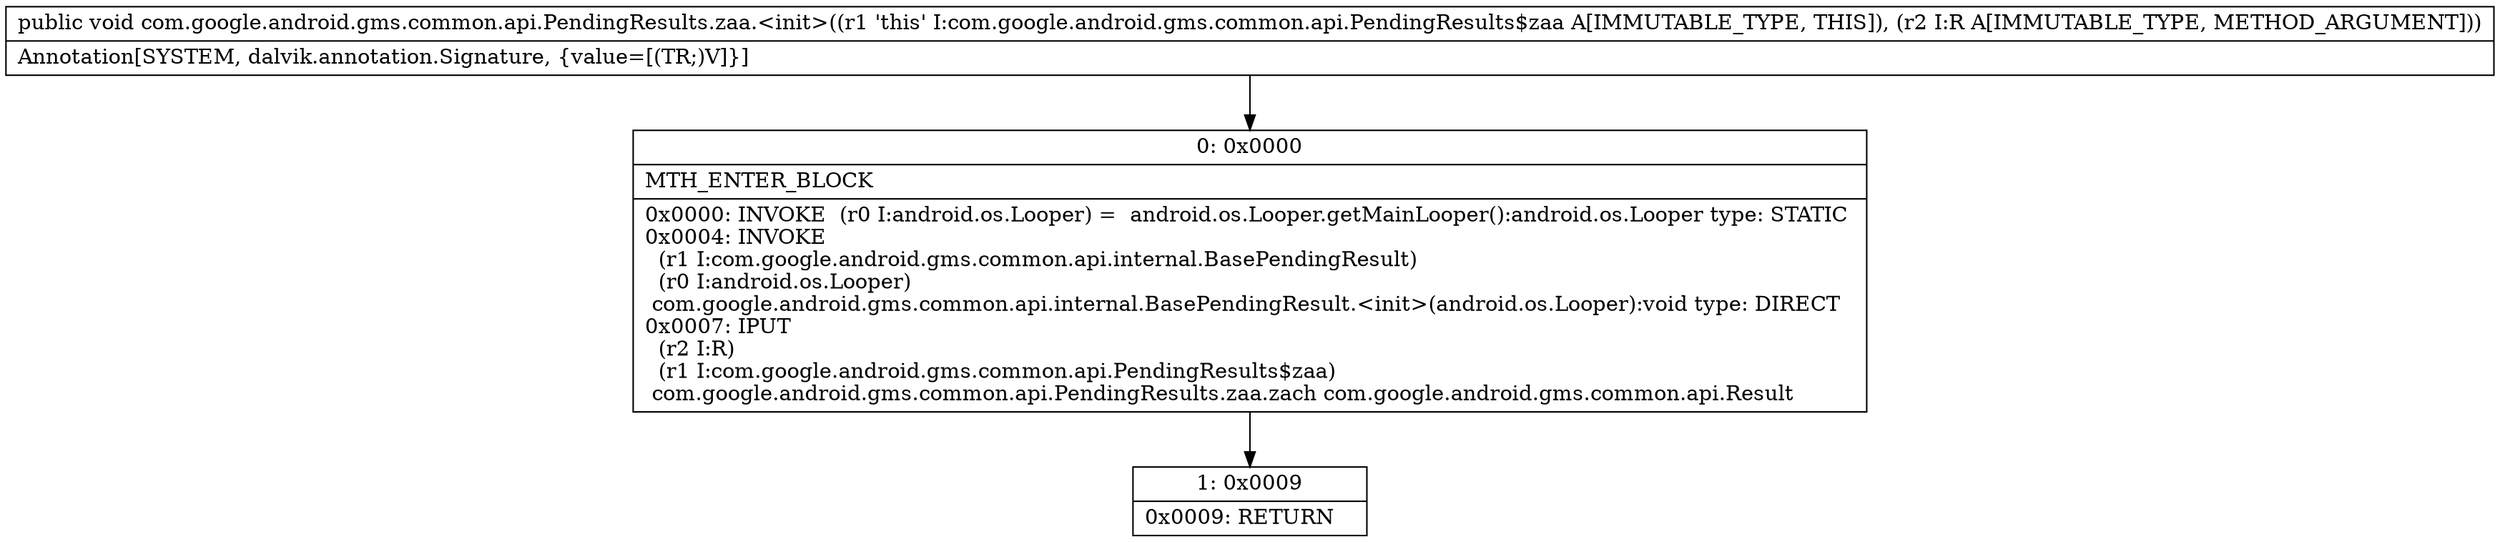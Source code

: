 digraph "CFG forcom.google.android.gms.common.api.PendingResults.zaa.\<init\>(Lcom\/google\/android\/gms\/common\/api\/Result;)V" {
Node_0 [shape=record,label="{0\:\ 0x0000|MTH_ENTER_BLOCK\l|0x0000: INVOKE  (r0 I:android.os.Looper) =  android.os.Looper.getMainLooper():android.os.Looper type: STATIC \l0x0004: INVOKE  \l  (r1 I:com.google.android.gms.common.api.internal.BasePendingResult)\l  (r0 I:android.os.Looper)\l com.google.android.gms.common.api.internal.BasePendingResult.\<init\>(android.os.Looper):void type: DIRECT \l0x0007: IPUT  \l  (r2 I:R)\l  (r1 I:com.google.android.gms.common.api.PendingResults$zaa)\l com.google.android.gms.common.api.PendingResults.zaa.zach com.google.android.gms.common.api.Result \l}"];
Node_1 [shape=record,label="{1\:\ 0x0009|0x0009: RETURN   \l}"];
MethodNode[shape=record,label="{public void com.google.android.gms.common.api.PendingResults.zaa.\<init\>((r1 'this' I:com.google.android.gms.common.api.PendingResults$zaa A[IMMUTABLE_TYPE, THIS]), (r2 I:R A[IMMUTABLE_TYPE, METHOD_ARGUMENT]))  | Annotation[SYSTEM, dalvik.annotation.Signature, \{value=[(TR;)V]\}]\l}"];
MethodNode -> Node_0;
Node_0 -> Node_1;
}

